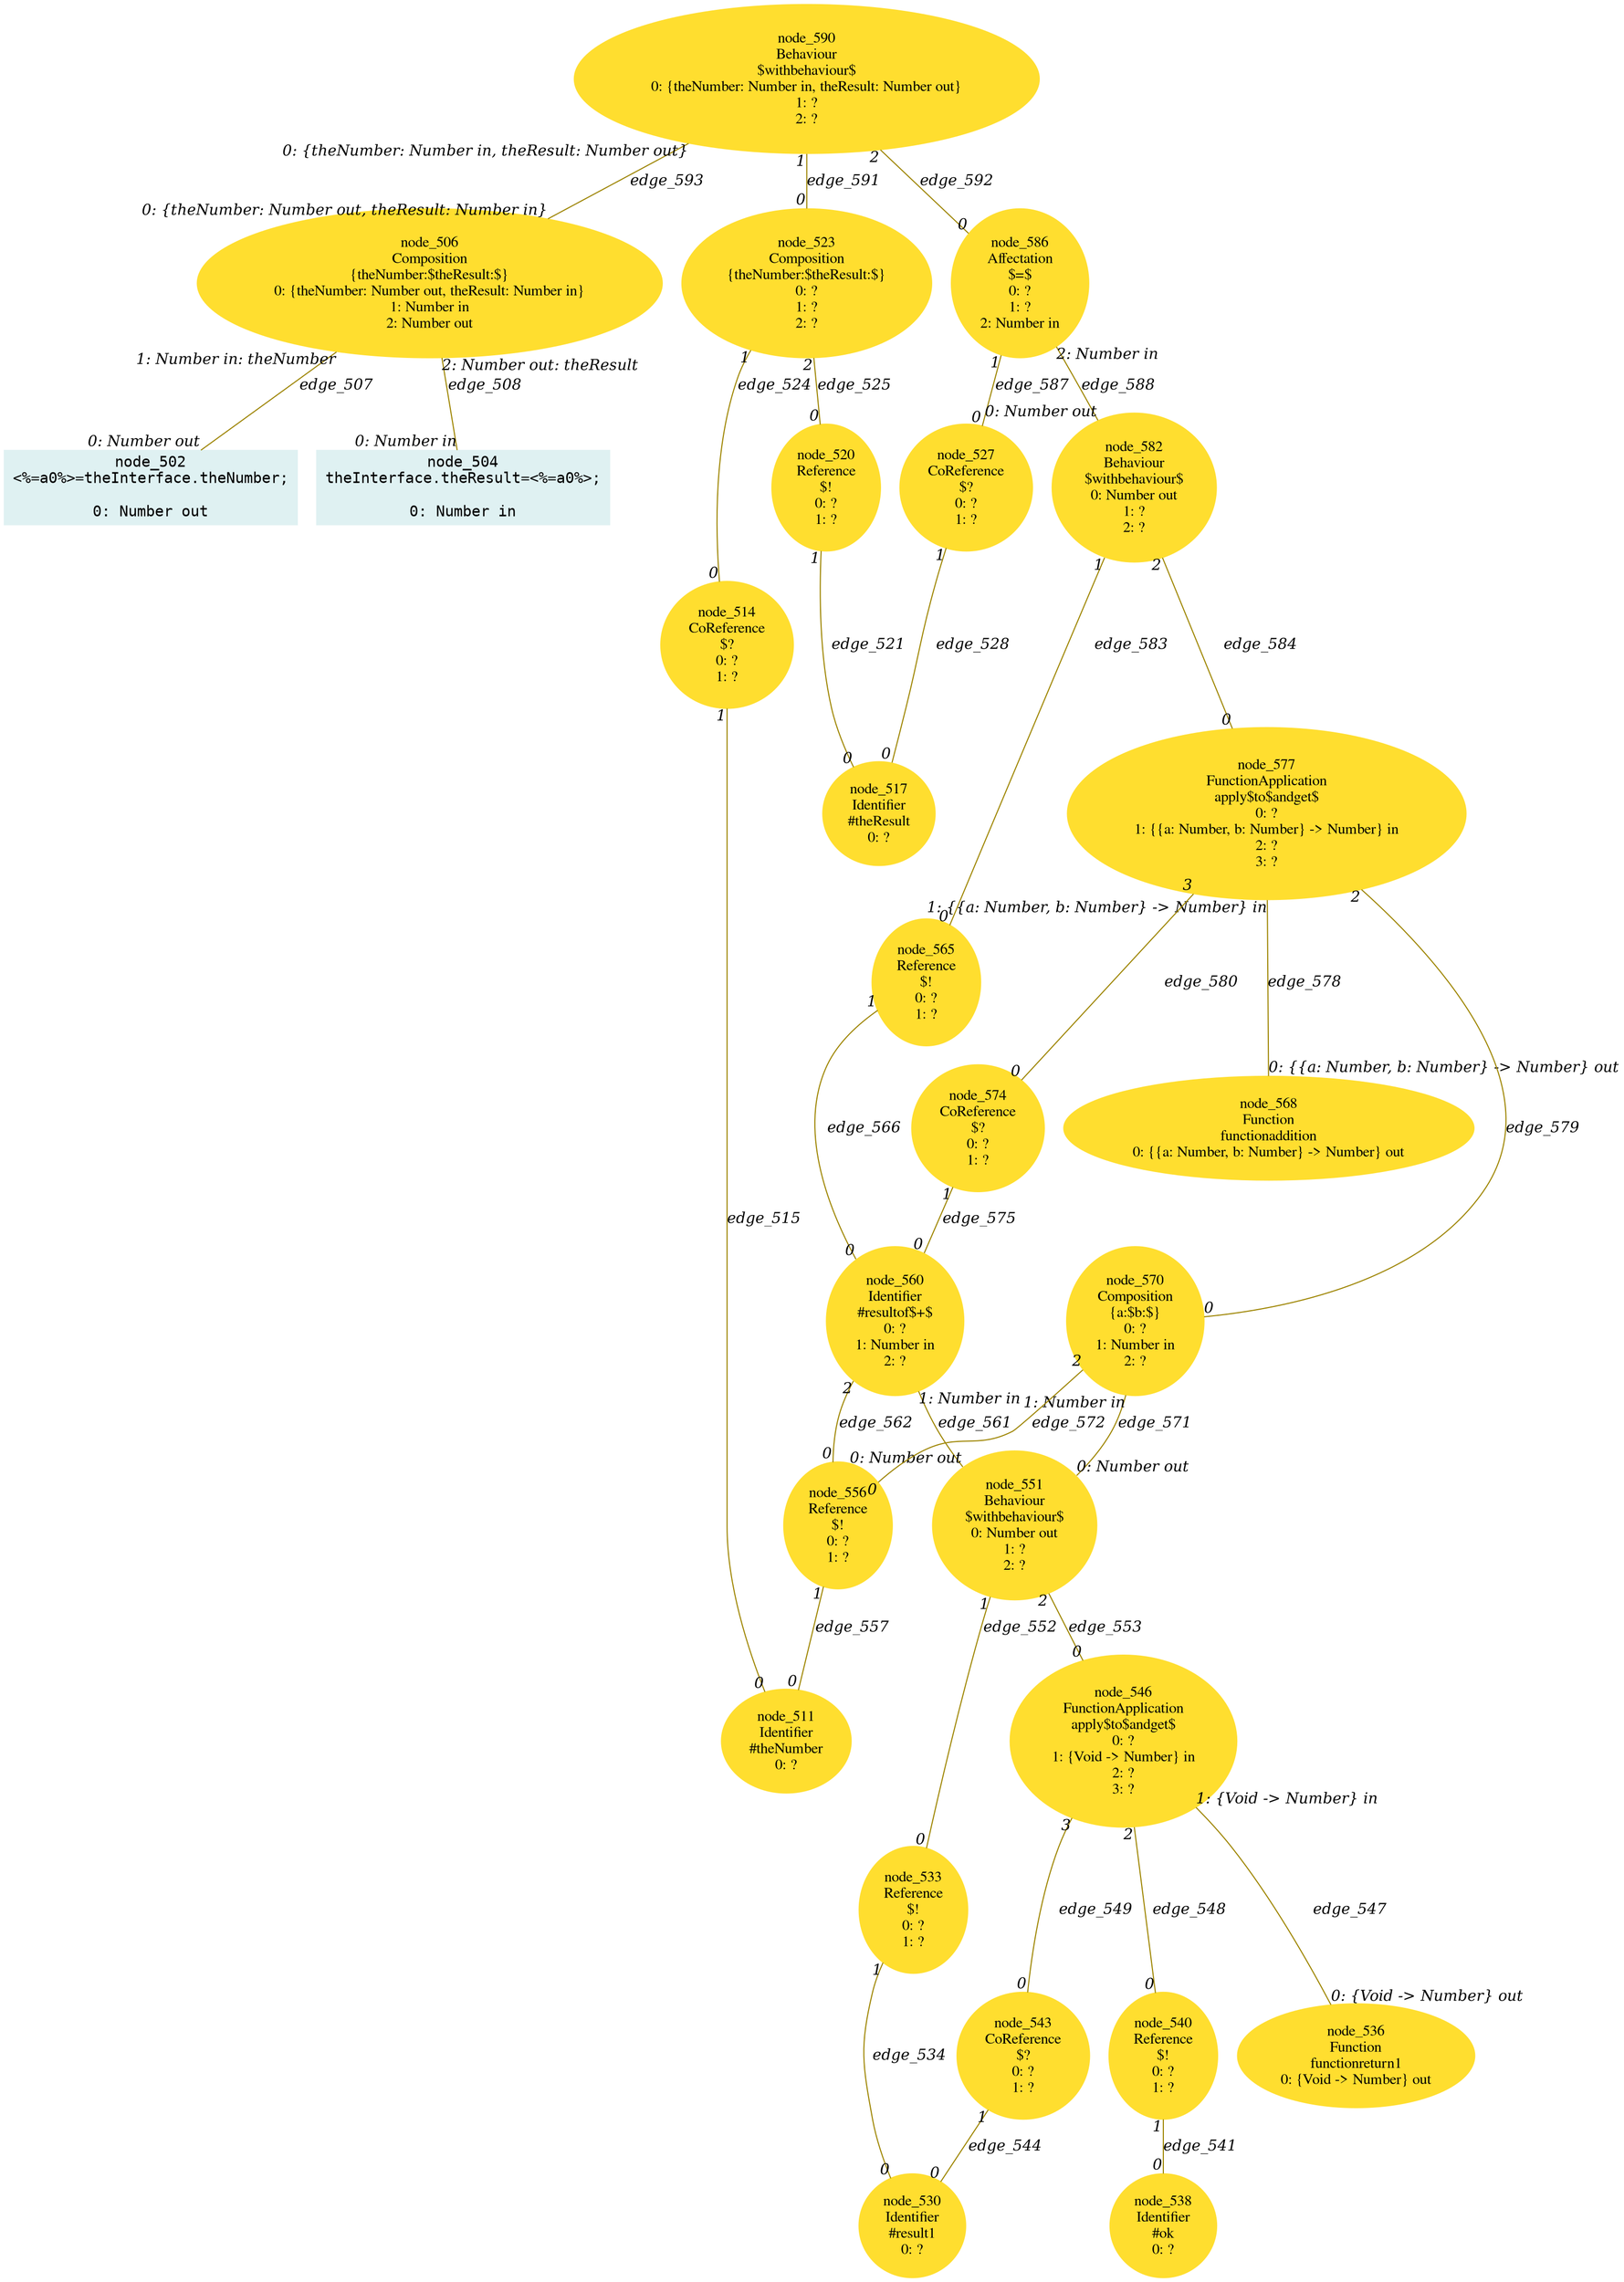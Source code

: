 digraph g{node_502 [shape="box", style="filled", color="#dff1f2", fontname="Courier", label="node_502
<%=a0%>=theInterface.theNumber;

0: Number out" ]
node_504 [shape="box", style="filled", color="#dff1f2", fontname="Courier", label="node_504
theInterface.theResult=<%=a0%>;

0: Number in" ]
node_506 [shape="ellipse", style="filled", color="#ffde2f", fontname="Times", label="node_506
Composition
{theNumber:$theResult:$}
0: {theNumber: Number out, theResult: Number in}
1: Number in
2: Number out" ]
node_511 [shape="ellipse", style="filled", color="#ffde2f", fontname="Times", label="node_511
Identifier
#theNumber
0: ?" ]
node_514 [shape="ellipse", style="filled", color="#ffde2f", fontname="Times", label="node_514
CoReference
$?
0: ?
1: ?" ]
node_517 [shape="ellipse", style="filled", color="#ffde2f", fontname="Times", label="node_517
Identifier
#theResult
0: ?" ]
node_520 [shape="ellipse", style="filled", color="#ffde2f", fontname="Times", label="node_520
Reference
$!
0: ?
1: ?" ]
node_523 [shape="ellipse", style="filled", color="#ffde2f", fontname="Times", label="node_523
Composition
{theNumber:$theResult:$}
0: ?
1: ?
2: ?" ]
node_527 [shape="ellipse", style="filled", color="#ffde2f", fontname="Times", label="node_527
CoReference
$?
0: ?
1: ?" ]
node_530 [shape="ellipse", style="filled", color="#ffde2f", fontname="Times", label="node_530
Identifier
#result1
0: ?" ]
node_533 [shape="ellipse", style="filled", color="#ffde2f", fontname="Times", label="node_533
Reference
$!
0: ?
1: ?" ]
node_536 [shape="ellipse", style="filled", color="#ffde2f", fontname="Times", label="node_536
Function
functionreturn1
0: {Void -> Number} out" ]
node_538 [shape="ellipse", style="filled", color="#ffde2f", fontname="Times", label="node_538
Identifier
#ok
0: ?" ]
node_540 [shape="ellipse", style="filled", color="#ffde2f", fontname="Times", label="node_540
Reference
$!
0: ?
1: ?" ]
node_543 [shape="ellipse", style="filled", color="#ffde2f", fontname="Times", label="node_543
CoReference
$?
0: ?
1: ?" ]
node_546 [shape="ellipse", style="filled", color="#ffde2f", fontname="Times", label="node_546
FunctionApplication
apply$to$andget$
0: ?
1: {Void -> Number} in
2: ?
3: ?" ]
node_551 [shape="ellipse", style="filled", color="#ffde2f", fontname="Times", label="node_551
Behaviour
$withbehaviour$
0: Number out
1: ?
2: ?" ]
node_556 [shape="ellipse", style="filled", color="#ffde2f", fontname="Times", label="node_556
Reference
$!
0: ?
1: ?" ]
node_560 [shape="ellipse", style="filled", color="#ffde2f", fontname="Times", label="node_560
Identifier
#resultof$+$
0: ?
1: Number in
2: ?" ]
node_565 [shape="ellipse", style="filled", color="#ffde2f", fontname="Times", label="node_565
Reference
$!
0: ?
1: ?" ]
node_568 [shape="ellipse", style="filled", color="#ffde2f", fontname="Times", label="node_568
Function
functionaddition
0: {{a: Number, b: Number} -> Number} out" ]
node_570 [shape="ellipse", style="filled", color="#ffde2f", fontname="Times", label="node_570
Composition
{a:$b:$}
0: ?
1: Number in
2: ?" ]
node_574 [shape="ellipse", style="filled", color="#ffde2f", fontname="Times", label="node_574
CoReference
$?
0: ?
1: ?" ]
node_577 [shape="ellipse", style="filled", color="#ffde2f", fontname="Times", label="node_577
FunctionApplication
apply$to$andget$
0: ?
1: {{a: Number, b: Number} -> Number} in
2: ?
3: ?" ]
node_582 [shape="ellipse", style="filled", color="#ffde2f", fontname="Times", label="node_582
Behaviour
$withbehaviour$
0: Number out
1: ?
2: ?" ]
node_586 [shape="ellipse", style="filled", color="#ffde2f", fontname="Times", label="node_586
Affectation
$=$
0: ?
1: ?
2: Number in" ]
node_590 [shape="ellipse", style="filled", color="#ffde2f", fontname="Times", label="node_590
Behaviour
$withbehaviour$
0: {theNumber: Number in, theResult: Number out}
1: ?
2: ?" ]
node_506 -> node_502 [dir=none, arrowHead=none, fontname="Times-Italic", arrowsize=1, color="#9d8400", label="edge_507",  headlabel="0: Number out", taillabel="1: Number in: theNumber" ]
node_506 -> node_504 [dir=none, arrowHead=none, fontname="Times-Italic", arrowsize=1, color="#9d8400", label="edge_508",  headlabel="0: Number in", taillabel="2: Number out: theResult" ]
node_514 -> node_511 [dir=none, arrowHead=none, fontname="Times-Italic", arrowsize=1, color="#9d8400", label="edge_515",  headlabel="0", taillabel="1" ]
node_520 -> node_517 [dir=none, arrowHead=none, fontname="Times-Italic", arrowsize=1, color="#9d8400", label="edge_521",  headlabel="0", taillabel="1" ]
node_523 -> node_514 [dir=none, arrowHead=none, fontname="Times-Italic", arrowsize=1, color="#9d8400", label="edge_524",  headlabel="0", taillabel="1" ]
node_523 -> node_520 [dir=none, arrowHead=none, fontname="Times-Italic", arrowsize=1, color="#9d8400", label="edge_525",  headlabel="0", taillabel="2" ]
node_527 -> node_517 [dir=none, arrowHead=none, fontname="Times-Italic", arrowsize=1, color="#9d8400", label="edge_528",  headlabel="0", taillabel="1" ]
node_533 -> node_530 [dir=none, arrowHead=none, fontname="Times-Italic", arrowsize=1, color="#9d8400", label="edge_534",  headlabel="0", taillabel="1" ]
node_540 -> node_538 [dir=none, arrowHead=none, fontname="Times-Italic", arrowsize=1, color="#9d8400", label="edge_541",  headlabel="0", taillabel="1" ]
node_543 -> node_530 [dir=none, arrowHead=none, fontname="Times-Italic", arrowsize=1, color="#9d8400", label="edge_544",  headlabel="0", taillabel="1" ]
node_546 -> node_536 [dir=none, arrowHead=none, fontname="Times-Italic", arrowsize=1, color="#9d8400", label="edge_547",  headlabel="0: {Void -> Number} out", taillabel="1: {Void -> Number} in" ]
node_546 -> node_540 [dir=none, arrowHead=none, fontname="Times-Italic", arrowsize=1, color="#9d8400", label="edge_548",  headlabel="0", taillabel="2" ]
node_546 -> node_543 [dir=none, arrowHead=none, fontname="Times-Italic", arrowsize=1, color="#9d8400", label="edge_549",  headlabel="0", taillabel="3" ]
node_551 -> node_533 [dir=none, arrowHead=none, fontname="Times-Italic", arrowsize=1, color="#9d8400", label="edge_552",  headlabel="0", taillabel="1" ]
node_551 -> node_546 [dir=none, arrowHead=none, fontname="Times-Italic", arrowsize=1, color="#9d8400", label="edge_553",  headlabel="0", taillabel="2" ]
node_556 -> node_511 [dir=none, arrowHead=none, fontname="Times-Italic", arrowsize=1, color="#9d8400", label="edge_557",  headlabel="0", taillabel="1" ]
node_560 -> node_551 [dir=none, arrowHead=none, fontname="Times-Italic", arrowsize=1, color="#9d8400", label="edge_561",  headlabel="0: Number out", taillabel="1: Number in" ]
node_560 -> node_556 [dir=none, arrowHead=none, fontname="Times-Italic", arrowsize=1, color="#9d8400", label="edge_562",  headlabel="0", taillabel="2" ]
node_565 -> node_560 [dir=none, arrowHead=none, fontname="Times-Italic", arrowsize=1, color="#9d8400", label="edge_566",  headlabel="0", taillabel="1" ]
node_570 -> node_551 [dir=none, arrowHead=none, fontname="Times-Italic", arrowsize=1, color="#9d8400", label="edge_571",  headlabel="0: Number out", taillabel="1: Number in" ]
node_570 -> node_556 [dir=none, arrowHead=none, fontname="Times-Italic", arrowsize=1, color="#9d8400", label="edge_572",  headlabel="0", taillabel="2" ]
node_574 -> node_560 [dir=none, arrowHead=none, fontname="Times-Italic", arrowsize=1, color="#9d8400", label="edge_575",  headlabel="0", taillabel="1" ]
node_577 -> node_568 [dir=none, arrowHead=none, fontname="Times-Italic", arrowsize=1, color="#9d8400", label="edge_578",  headlabel="0: {{a: Number, b: Number} -> Number} out", taillabel="1: {{a: Number, b: Number} -> Number} in" ]
node_577 -> node_570 [dir=none, arrowHead=none, fontname="Times-Italic", arrowsize=1, color="#9d8400", label="edge_579",  headlabel="0", taillabel="2" ]
node_577 -> node_574 [dir=none, arrowHead=none, fontname="Times-Italic", arrowsize=1, color="#9d8400", label="edge_580",  headlabel="0", taillabel="3" ]
node_582 -> node_565 [dir=none, arrowHead=none, fontname="Times-Italic", arrowsize=1, color="#9d8400", label="edge_583",  headlabel="0", taillabel="1" ]
node_582 -> node_577 [dir=none, arrowHead=none, fontname="Times-Italic", arrowsize=1, color="#9d8400", label="edge_584",  headlabel="0", taillabel="2" ]
node_586 -> node_527 [dir=none, arrowHead=none, fontname="Times-Italic", arrowsize=1, color="#9d8400", label="edge_587",  headlabel="0", taillabel="1" ]
node_586 -> node_582 [dir=none, arrowHead=none, fontname="Times-Italic", arrowsize=1, color="#9d8400", label="edge_588",  headlabel="0: Number out", taillabel="2: Number in" ]
node_590 -> node_523 [dir=none, arrowHead=none, fontname="Times-Italic", arrowsize=1, color="#9d8400", label="edge_591",  headlabel="0", taillabel="1" ]
node_590 -> node_586 [dir=none, arrowHead=none, fontname="Times-Italic", arrowsize=1, color="#9d8400", label="edge_592",  headlabel="0", taillabel="2" ]
node_590 -> node_506 [dir=none, arrowHead=none, fontname="Times-Italic", arrowsize=1, color="#9d8400", label="edge_593",  headlabel="0: {theNumber: Number out, theResult: Number in}", taillabel="0: {theNumber: Number in, theResult: Number out}" ]
}